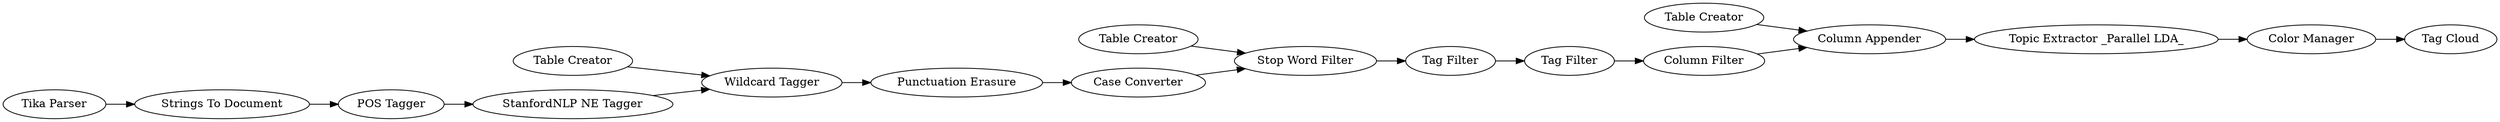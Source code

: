 digraph {
	"-4078494382407280202_31" [label="Tag Filter"]
	"-4078494382407280202_38" [label="Column Filter"]
	"-7831175137289543989_4" [label="Tika Parser"]
	"5560536292554558357_59" [label="Color Manager"]
	"-7831175137289543989_11" [label="Table Creator"]
	"5560536292554558357_58" [label="Topic Extractor _Parallel LDA_"]
	"5560536292554558357_60" [label="Tag Cloud"]
	"-4078494382407280202_39" [label="Table Creator"]
	"-7831175137289543989_5" [label="Strings To Document"]
	"-7831175137289543989_9" [label="StanfordNLP NE Tagger"]
	"-7831175137289543989_10" [label="Wildcard Tagger"]
	"-4078494382407280202_28" [label="Stop Word Filter"]
	"-4078494382407280202_25" [label="Table Creator"]
	"-7831175137289543989_7" [label="POS Tagger"]
	"-4078494382407280202_29" [label="Case Converter"]
	"-4078494382407280202_27" [label="Punctuation Erasure"]
	"-4078494382407280202_40" [label="Column Appender"]
	"-4078494382407280202_26" [label="Tag Filter"]
	"-4078494382407280202_27" -> "-4078494382407280202_29"
	"-4078494382407280202_31" -> "-4078494382407280202_38"
	"-7831175137289543989_9" -> "-7831175137289543989_10"
	"-7831175137289543989_7" -> "-7831175137289543989_9"
	"5560536292554558357_59" -> "5560536292554558357_60"
	"-4078494382407280202_28" -> "-4078494382407280202_26"
	"-7831175137289543989_10" -> "-4078494382407280202_27"
	"-4078494382407280202_25" -> "-4078494382407280202_28"
	"-7831175137289543989_5" -> "-7831175137289543989_7"
	"-7831175137289543989_4" -> "-7831175137289543989_5"
	"-4078494382407280202_26" -> "-4078494382407280202_31"
	"-4078494382407280202_39" -> "-4078494382407280202_40"
	"5560536292554558357_58" -> "5560536292554558357_59"
	"-4078494382407280202_29" -> "-4078494382407280202_28"
	"-4078494382407280202_40" -> "5560536292554558357_58"
	"-4078494382407280202_38" -> "-4078494382407280202_40"
	"-7831175137289543989_11" -> "-7831175137289543989_10"
	rankdir=LR
}
